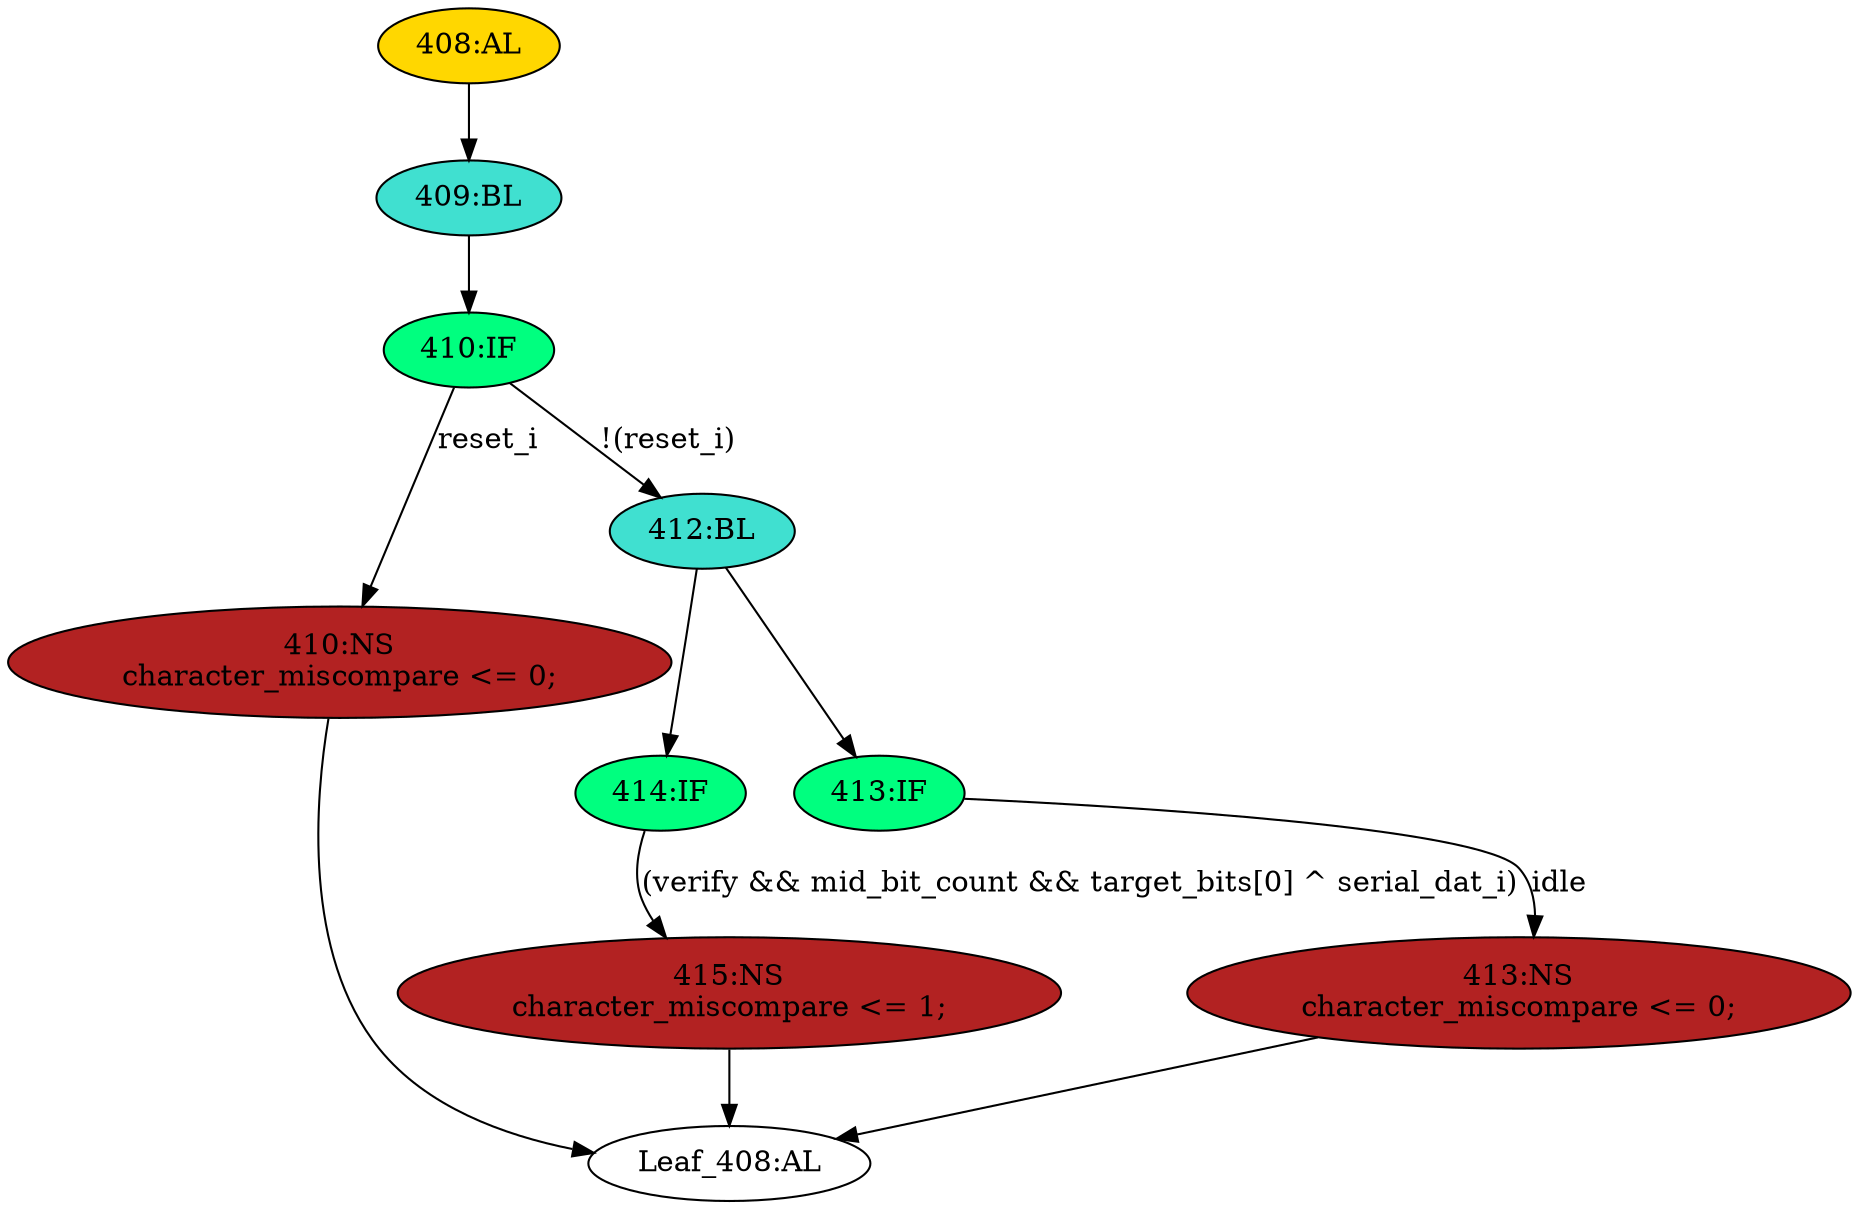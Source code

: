 strict digraph "" {
	node [label="\N"];
	"414:IF"	 [ast="<pyverilog.vparser.ast.IfStatement object at 0x7f19debe5e90>",
		fillcolor=springgreen,
		label="414:IF",
		statements="[]",
		style=filled,
		typ=IfStatement];
	"415:NS"	 [ast="<pyverilog.vparser.ast.NonblockingSubstitution object at 0x7f19debe5f50>",
		fillcolor=firebrick,
		label="415:NS
character_miscompare <= 1;",
		statements="[<pyverilog.vparser.ast.NonblockingSubstitution object at 0x7f19debe5f50>]",
		style=filled,
		typ=NonblockingSubstitution];
	"414:IF" -> "415:NS"	 [cond="['verify', 'mid_bit_count', 'target_bits', 'serial_dat_i']",
		label="(verify && mid_bit_count && target_bits[0] ^ serial_dat_i)",
		lineno=414];
	"413:NS"	 [ast="<pyverilog.vparser.ast.NonblockingSubstitution object at 0x7f19debeb410>",
		fillcolor=firebrick,
		label="413:NS
character_miscompare <= 0;",
		statements="[<pyverilog.vparser.ast.NonblockingSubstitution object at 0x7f19debeb410>]",
		style=filled,
		typ=NonblockingSubstitution];
	"Leaf_408:AL"	 [def_var="['character_miscompare']",
		label="Leaf_408:AL"];
	"413:NS" -> "Leaf_408:AL"	 [cond="[]",
		lineno=None];
	"415:NS" -> "Leaf_408:AL"	 [cond="[]",
		lineno=None];
	"409:BL"	 [ast="<pyverilog.vparser.ast.Block object at 0x7f19debeb5d0>",
		fillcolor=turquoise,
		label="409:BL",
		statements="[]",
		style=filled,
		typ=Block];
	"410:IF"	 [ast="<pyverilog.vparser.ast.IfStatement object at 0x7f19debeb610>",
		fillcolor=springgreen,
		label="410:IF",
		statements="[]",
		style=filled,
		typ=IfStatement];
	"409:BL" -> "410:IF"	 [cond="[]",
		lineno=None];
	"413:IF"	 [ast="<pyverilog.vparser.ast.IfStatement object at 0x7f19debeb690>",
		fillcolor=springgreen,
		label="413:IF",
		statements="[]",
		style=filled,
		typ=IfStatement];
	"413:IF" -> "413:NS"	 [cond="['idle']",
		label=idle,
		lineno=413];
	"408:AL"	 [ast="<pyverilog.vparser.ast.Always object at 0x7f19debeb8d0>",
		clk_sens=True,
		fillcolor=gold,
		label="408:AL",
		sens="['clk_i', 'reset_i']",
		statements="[]",
		style=filled,
		typ=Always,
		use_var="['verify', 'serial_dat_i', 'idle', 'target_bits', 'reset_i', 'mid_bit_count']"];
	"408:AL" -> "409:BL"	 [cond="[]",
		lineno=None];
	"410:NS"	 [ast="<pyverilog.vparser.ast.NonblockingSubstitution object at 0x7f19debeb710>",
		fillcolor=firebrick,
		label="410:NS
character_miscompare <= 0;",
		statements="[<pyverilog.vparser.ast.NonblockingSubstitution object at 0x7f19debeb710>]",
		style=filled,
		typ=NonblockingSubstitution];
	"410:NS" -> "Leaf_408:AL"	 [cond="[]",
		lineno=None];
	"412:BL"	 [ast="<pyverilog.vparser.ast.Block object at 0x7f19debeb650>",
		fillcolor=turquoise,
		label="412:BL",
		statements="[]",
		style=filled,
		typ=Block];
	"412:BL" -> "414:IF"	 [cond="[]",
		lineno=None];
	"412:BL" -> "413:IF"	 [cond="[]",
		lineno=None];
	"410:IF" -> "410:NS"	 [cond="['reset_i']",
		label=reset_i,
		lineno=410];
	"410:IF" -> "412:BL"	 [cond="['reset_i']",
		label="!(reset_i)",
		lineno=410];
}
